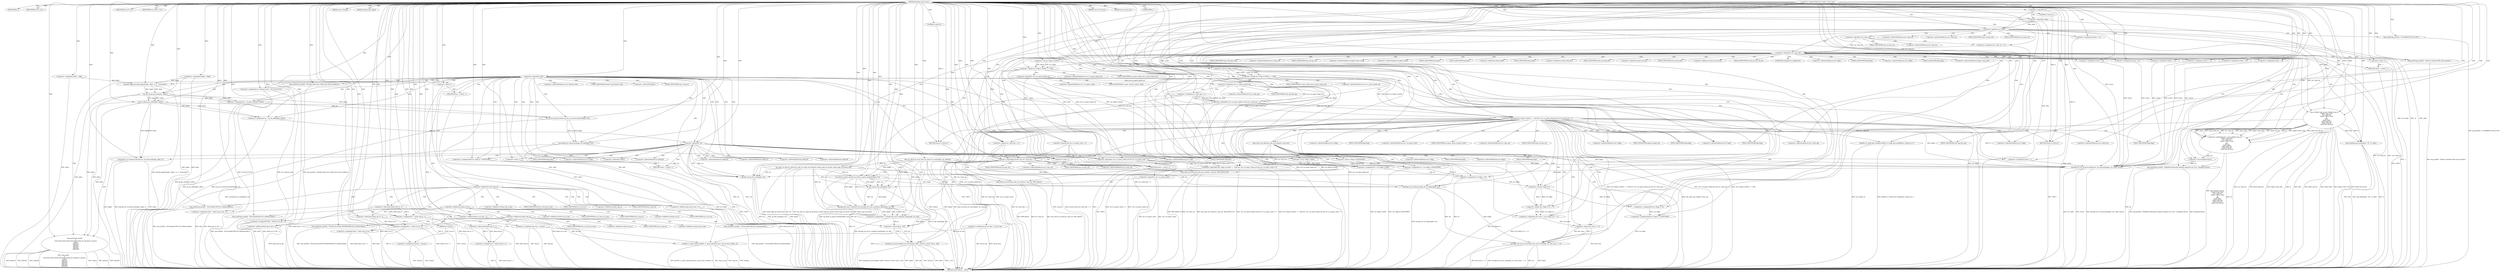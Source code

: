 digraph hostapd_notif_assoc {  
"1000117" [label = "(METHOD,hostapd_notif_assoc)" ]
"1000610" [label = "(METHOD_RETURN,int __cdecl)" ]
"1000118" [label = "(PARAM,hostapd_data *hapd)" ]
"1000119" [label = "(PARAM,const u8 *addr)" ]
"1000120" [label = "(PARAM,const u8 *req_ies)" ]
"1000121" [label = "(PARAM,size_t req_ies_len)" ]
"1000122" [label = "(PARAM,int reassoc)" ]
"1000140" [label = "(<operator>.assignment,hapda = hapd)" ]
"1000143" [label = "(<operator>.assignment,addra = addr)" ]
"1000146" [label = "(<operator>.assignment,req_iesa = req_ies)" ]
"1000149" [label = "(<operator>.assignment,req_ies_lena = req_ies_len)" ]
"1000152" [label = "(<operator>.assignment,reassoca = reassoc)" ]
"1000156" [label = "(<operator>.logicalNot,!addr)" ]
"1000159" [label = "(wpa_printf,wpa_printf(2, \"hostapd_notif_assoc: Skip event with no address\"))" ]
"1000162" [label = "(RETURN,return -1;,return -1;)" ]
"1000163" [label = "(<operator>.minus,-1)" ]
"1000165" [label = "(hostapd_logger,hostapd_logger(hapda, addra, 1u, 2, \"associated\"))" ]
"1000171" [label = "(ieee802_11_parse_elems,ieee802_11_parse_elems(req_iesa, req_ies_lena, &elems, 0))" ]
"1000182" [label = "(<operator>.assignment,ie = elems.wps_ie - 2)" ]
"1000184" [label = "(<operator>.subtraction,elems.wps_ie - 2)" ]
"1000189" [label = "(<operator>.assignment,ielen = elems.wps_ie_len + 2)" ]
"1000191" [label = "(<operator>.addition,elems.wps_ie_len + 2)" ]
"1000196" [label = "(wpa_printf,wpa_printf(2, \"STA included WPS IE in (Re)AssocReq\"))" ]
"1000205" [label = "(<operator>.assignment,ie = elems.rsn_ie - 2)" ]
"1000207" [label = "(<operator>.subtraction,elems.rsn_ie - 2)" ]
"1000212" [label = "(<operator>.assignment,ielen = elems.rsn_ie_len + 2)" ]
"1000214" [label = "(<operator>.addition,elems.rsn_ie_len + 2)" ]
"1000219" [label = "(wpa_printf,wpa_printf(2, \"STA included RSN IE in (Re)AssocReq\"))" ]
"1000228" [label = "(<operator>.assignment,ie = elems.wpa_ie - 2)" ]
"1000230" [label = "(<operator>.subtraction,elems.wpa_ie - 2)" ]
"1000235" [label = "(<operator>.assignment,ielen = elems.wpa_ie_len + 2)" ]
"1000237" [label = "(<operator>.addition,elems.wpa_ie_len + 2)" ]
"1000242" [label = "(wpa_printf,wpa_printf(2, \"STA included WPA IE in (Re)AssocReq\"))" ]
"1000247" [label = "(IDENTIFIER,L,)" ]
"1000248" [label = "(IDENTIFIER,L,)" ]
"1000249" [label = "(wpa_printf,wpa_printf(2, \"STA did not include WPS/RSN/WPA IE in (Re)AssocReq\"))" ]
"1000252" [label = "(<operator>.assignment,sta = ap_get_sta(hapda, addra))" ]
"1000254" [label = "(ap_get_sta,ap_get_sta(hapda, addra))" ]
"1000258" [label = "(IDENTIFIER,sta,if ( sta ))" ]
"1000260" [label = "(ap_sta_no_session_timeout,ap_sta_no_session_timeout(hapda, sta))" ]
"1000263" [label = "(accounting_sta_stop,accounting_sta_stop(hapda, sta))" ]
"1000266" [label = "(<operator>.assignment,sta->timeout_next = STA_NULLFUNC)" ]
"1000273" [label = "(<operator>.assignment,sta = ap_sta_add(hapda, addra))" ]
"1000275" [label = "(ap_sta_add,ap_sta_add(hapda, addra))" ]
"1000279" [label = "(<operator>.logicalNot,!sta)" ]
"1000282" [label = "(hostapd_drv_sta_disassoc,hostapd_drv_sta_disassoc(hapda, addra, 5))" ]
"1000286" [label = "(RETURN,return -1;,return -1;)" ]
"1000287" [label = "(<operator>.minus,-1)" ]
"1000289" [label = "(<operators>.assignmentAnd,sta->flags &= 0xFFFECFFF)" ]
"1000295" [label = "(wpa_printf,wpa_printf(\n      3,\n      \"STA %02x:%02x:%02x:%02x:%02x:%02x not allowed to connect\",\n      *addra,\n      addra[1],\n      addra[2],\n      addra[3],\n      addra[4],\n      addra[5]))" ]
"1000315" [label = "(<operator>.assignment,reason = 1)" ]
"1000319" [label = "(hostapd_drv_sta_disassoc,hostapd_drv_sta_disassoc(hapda, sta->addr, reason))" ]
"1000325" [label = "(ap_free_sta,ap_free_sta(hapda, sta))" ]
"1000328" [label = "(RETURN,return -1;,return -1;)" ]
"1000329" [label = "(<operator>.minus,-1)" ]
"1000331" [label = "(mbo_ap_check_sta_assoc,mbo_ap_check_sta_assoc(hapda, sta, &elems))" ]
"1000336" [label = "(ap_copy_sta_supp_op_classes,ap_copy_sta_supp_op_classes(sta, elems.supp_op_classes, elems.supp_op_classes_len))" ]
"1000352" [label = "(<operator>.logicalOr,!ie || !ielen)" ]
"1000353" [label = "(<operator>.logicalNot,!ie)" ]
"1000355" [label = "(<operator>.logicalNot,!ielen)" ]
"1000358" [label = "(wpa_printf,wpa_printf(2, \"No WPA/RSN IE from STA\"))" ]
"1000361" [label = "(<operator>.assignment,reason = 13)" ]
"1000366" [label = "(<operator>.logicalNot,!sta->wpa_sm)" ]
"1000371" [label = "(<operator>.assignment,sta->wpa_sm = v5)" ]
"1000377" [label = "(<operator>.logicalNot,!sta->wpa_sm)" ]
"1000382" [label = "(wpa_printf,wpa_printf(5, \"Failed to initialize WPA state machine\"))" ]
"1000385" [label = "(RETURN,return -1;,return -1;)" ]
"1000386" [label = "(<operator>.minus,-1)" ]
"1000388" [label = "(<operator>.assignment,res = wpa_validate_wpa_ie(\n            hapda->wpa_auth,\n            sta->wpa_sm,\n            hapda->iface->freq,\n            ie,\n            ielen,\n            elems.mdie,\n            elems.mdie_len,\n            elems.owe_dh,\n            elems.owe_dh_len))" ]
"1000390" [label = "(wpa_validate_wpa_ie,wpa_validate_wpa_ie(\n            hapda->wpa_auth,\n            sta->wpa_sm,\n            hapda->iface->freq,\n            ie,\n            ielen,\n            elems.mdie,\n            elems.mdie_len,\n            elems.owe_dh,\n            elems.owe_dh_len))" ]
"1000417" [label = "(IDENTIFIER,res,if ( res ))" ]
"1000419" [label = "(wpa_printf,wpa_printf(2, \"WPA/RSN information element rejected? (res %u)\", (unsigned int)res))" ]
"1000422" [label = "(<operator>.cast,(unsigned int)res)" ]
"1000425" [label = "(wpa_hexdump,wpa_hexdump(2, \"IE\", ie, ielen))" ]
"1000431" [label = "(IDENTIFIER,res,switch ( res ))" ]
"1000434" [label = "(<operator>.assignment,reason = 18)" ]
"1000439" [label = "(<operator>.assignment,reason = 19)" ]
"1000444" [label = "(<operator>.assignment,reason = 20)" ]
"1000449" [label = "(<operator>.assignment,reason = 13)" ]
"1000454" [label = "(<operator>.assignment,reason = 24)" ]
"1000459" [label = "(<operator>.assignment,reason = 13)" ]
"1000465" [label = "(<operator>.logicalAnd,(sta->flags & 0x402) == 1026 && !sta->sa_query_timed_out && sta->sa_query_count > 0)" ]
"1000466" [label = "(<operator>.equals,(sta->flags & 0x402) == 1026)" ]
"1000467" [label = "(<operator>.and,sta->flags & 0x402)" ]
"1000473" [label = "(<operator>.logicalAnd,!sta->sa_query_timed_out && sta->sa_query_count > 0)" ]
"1000474" [label = "(<operator>.logicalNot,!sta->sa_query_timed_out)" ]
"1000478" [label = "(<operator>.greaterThan,sta->sa_query_count > 0)" ]
"1000483" [label = "(ap_check_sa_query_timeout,ap_check_sa_query_timeout(hapda, sta))" ]
"1000487" [label = "(<operator>.logicalAnd,(sta->flags & 0x402) == 1026 && !sta->sa_query_timed_out && sta->auth_alg != 2)" ]
"1000488" [label = "(<operator>.equals,(sta->flags & 0x402) == 1026)" ]
"1000489" [label = "(<operator>.and,sta->flags & 0x402)" ]
"1000495" [label = "(<operator>.logicalAnd,!sta->sa_query_timed_out && sta->auth_alg != 2)" ]
"1000496" [label = "(<operator>.logicalNot,!sta->sa_query_timed_out)" ]
"1000500" [label = "(<operator>.notEquals,sta->auth_alg != 2)" ]
"1000507" [label = "(<operator>.logicalNot,!sta->sa_query_count)" ]
"1000511" [label = "(hc_BN_cmp,hc_BN_cmp(hapda, sta))" ]
"1000514" [label = "(<operator>.assignment,p = hostapd_eid_assoc_comeback_time(hapda, sta, buf))" ]
"1000516" [label = "(hostapd_eid_assoc_comeback_time,hostapd_eid_assoc_comeback_time(hapda, sta, buf))" ]
"1000520" [label = "(hostapd_sta_assoc,hostapd_sta_assoc(hapda, addra, reassoca, 0x1Eu, buf, p - buf))" ]
"1000526" [label = "(<operator>.subtraction,p - buf)" ]
"1000529" [label = "(RETURN,return 0;,return 0;)" ]
"1000530" [label = "(LITERAL,0,return 0;)" ]
"1000532" [label = "(wpa_auth_uses_mfp,wpa_auth_uses_mfp(sta->wpa_sm))" ]
"1000536" [label = "(<operator>.assignment,v6 = sta->flags | 0x400)" ]
"1000538" [label = "(<operator>.or,sta->flags | 0x400)" ]
"1000544" [label = "(<operator>.assignment,v6 = sta->flags & 0xFFFFFBFF)" ]
"1000546" [label = "(<operator>.and,sta->flags & 0xFFFFFBFF)" ]
"1000551" [label = "(<operator>.assignment,sta->flags = v6)" ]
"1000556" [label = "(<operator>.assignment,new_assoc = (sta->flags & 2) == 0)" ]
"1000558" [label = "(<operator>.equals,(sta->flags & 2) == 0)" ]
"1000559" [label = "(<operator>.and,sta->flags & 2)" ]
"1000565" [label = "(<operators>.assignmentOr,sta->flags |= 3u)" ]
"1000570" [label = "(<operators>.assignmentAnd,sta->flags &= 0xFFF7FFFF)" ]
"1000575" [label = "(hostapd_set_sta_flags,hostapd_set_sta_flags(hapda, sta))" ]
"1000579" [label = "(<operator>.logicalAnd,reassoca && sta->auth_alg == 2)" ]
"1000581" [label = "(<operator>.equals,sta->auth_alg == 2)" ]
"1000586" [label = "(wpa_auth_sm_event,wpa_auth_sm_event(sta->wpa_sm, WPA_ASSOC_FT))" ]
"1000592" [label = "(wpa_auth_sm_event,wpa_auth_sm_event(sta->wpa_sm, WPA_ASSOC))" ]
"1000597" [label = "(hostapd_new_assoc_sta,hostapd_new_assoc_sta(hapda, sta, new_assoc == 0))" ]
"1000600" [label = "(<operator>.equals,new_assoc == 0)" ]
"1000603" [label = "(ieee802_1x_notify_port_enabled,ieee802_1x_notify_port_enabled(sta->eapol_sm, 1))" ]
"1000608" [label = "(RETURN,return 0;,return 0;)" ]
"1000609" [label = "(LITERAL,0,return 0;)" ]
"1000174" [label = "(<operator>.addressOf,&elems)" ]
"1000178" [label = "(<operator>.fieldAccess,elems.wps_ie)" ]
"1000180" [label = "(FIELD_IDENTIFIER,wps_ie,wps_ie)" ]
"1000185" [label = "(<operator>.fieldAccess,elems.wps_ie)" ]
"1000187" [label = "(FIELD_IDENTIFIER,wps_ie,wps_ie)" ]
"1000192" [label = "(<operator>.fieldAccess,elems.wps_ie_len)" ]
"1000194" [label = "(FIELD_IDENTIFIER,wps_ie_len,wps_ie_len)" ]
"1000201" [label = "(<operator>.fieldAccess,elems.rsn_ie)" ]
"1000203" [label = "(FIELD_IDENTIFIER,rsn_ie,rsn_ie)" ]
"1000208" [label = "(<operator>.fieldAccess,elems.rsn_ie)" ]
"1000210" [label = "(FIELD_IDENTIFIER,rsn_ie,rsn_ie)" ]
"1000215" [label = "(<operator>.fieldAccess,elems.rsn_ie_len)" ]
"1000217" [label = "(FIELD_IDENTIFIER,rsn_ie_len,rsn_ie_len)" ]
"1000224" [label = "(<operator>.fieldAccess,elems.wpa_ie)" ]
"1000226" [label = "(FIELD_IDENTIFIER,wpa_ie,wpa_ie)" ]
"1000231" [label = "(<operator>.fieldAccess,elems.wpa_ie)" ]
"1000233" [label = "(FIELD_IDENTIFIER,wpa_ie,wpa_ie)" ]
"1000238" [label = "(<operator>.fieldAccess,elems.wpa_ie_len)" ]
"1000240" [label = "(FIELD_IDENTIFIER,wpa_ie_len,wpa_ie_len)" ]
"1000267" [label = "(<operator>.indirectFieldAccess,sta->timeout_next)" ]
"1000269" [label = "(FIELD_IDENTIFIER,timeout_next,timeout_next)" ]
"1000290" [label = "(<operator>.indirectFieldAccess,sta->flags)" ]
"1000292" [label = "(FIELD_IDENTIFIER,flags,flags)" ]
"1000298" [label = "(<operator>.indirection,*addra)" ]
"1000300" [label = "(<operator>.indirectIndexAccess,addra[1])" ]
"1000303" [label = "(<operator>.indirectIndexAccess,addra[2])" ]
"1000306" [label = "(<operator>.indirectIndexAccess,addra[3])" ]
"1000309" [label = "(<operator>.indirectIndexAccess,addra[4])" ]
"1000312" [label = "(<operator>.indirectIndexAccess,addra[5])" ]
"1000321" [label = "(<operator>.indirectFieldAccess,sta->addr)" ]
"1000323" [label = "(FIELD_IDENTIFIER,addr,addr)" ]
"1000345" [label = "(<operator>.indirectFieldAccess,hapda->conf->wpa)" ]
"1000367" [label = "(<operator>.indirectFieldAccess,sta->wpa_sm)" ]
"1000369" [label = "(FIELD_IDENTIFIER,wpa_sm,wpa_sm)" ]
"1000372" [label = "(<operator>.indirectFieldAccess,sta->wpa_sm)" ]
"1000374" [label = "(FIELD_IDENTIFIER,wpa_sm,wpa_sm)" ]
"1000378" [label = "(<operator>.indirectFieldAccess,sta->wpa_sm)" ]
"1000380" [label = "(FIELD_IDENTIFIER,wpa_sm,wpa_sm)" ]
"1000391" [label = "(<operator>.indirectFieldAccess,hapda->wpa_auth)" ]
"1000393" [label = "(FIELD_IDENTIFIER,wpa_auth,wpa_auth)" ]
"1000394" [label = "(<operator>.indirectFieldAccess,sta->wpa_sm)" ]
"1000396" [label = "(FIELD_IDENTIFIER,wpa_sm,wpa_sm)" ]
"1000397" [label = "(<operator>.indirectFieldAccess,hapda->iface->freq)" ]
"1000398" [label = "(<operator>.indirectFieldAccess,hapda->iface)" ]
"1000400" [label = "(FIELD_IDENTIFIER,iface,iface)" ]
"1000401" [label = "(FIELD_IDENTIFIER,freq,freq)" ]
"1000404" [label = "(<operator>.fieldAccess,elems.mdie)" ]
"1000406" [label = "(FIELD_IDENTIFIER,mdie,mdie)" ]
"1000407" [label = "(<operator>.fieldAccess,elems.mdie_len)" ]
"1000409" [label = "(FIELD_IDENTIFIER,mdie_len,mdie_len)" ]
"1000410" [label = "(<operator>.fieldAccess,elems.owe_dh)" ]
"1000412" [label = "(FIELD_IDENTIFIER,owe_dh,owe_dh)" ]
"1000413" [label = "(<operator>.fieldAccess,elems.owe_dh_len)" ]
"1000415" [label = "(FIELD_IDENTIFIER,owe_dh_len,owe_dh_len)" ]
"1000423" [label = "(UNKNOWN,unsigned int,unsigned int)" ]
"1000468" [label = "(<operator>.indirectFieldAccess,sta->flags)" ]
"1000470" [label = "(FIELD_IDENTIFIER,flags,flags)" ]
"1000475" [label = "(<operator>.indirectFieldAccess,sta->sa_query_timed_out)" ]
"1000477" [label = "(FIELD_IDENTIFIER,sa_query_timed_out,sa_query_timed_out)" ]
"1000479" [label = "(<operator>.indirectFieldAccess,sta->sa_query_count)" ]
"1000481" [label = "(FIELD_IDENTIFIER,sa_query_count,sa_query_count)" ]
"1000490" [label = "(<operator>.indirectFieldAccess,sta->flags)" ]
"1000492" [label = "(FIELD_IDENTIFIER,flags,flags)" ]
"1000497" [label = "(<operator>.indirectFieldAccess,sta->sa_query_timed_out)" ]
"1000499" [label = "(FIELD_IDENTIFIER,sa_query_timed_out,sa_query_timed_out)" ]
"1000501" [label = "(<operator>.indirectFieldAccess,sta->auth_alg)" ]
"1000503" [label = "(FIELD_IDENTIFIER,auth_alg,auth_alg)" ]
"1000508" [label = "(<operator>.indirectFieldAccess,sta->sa_query_count)" ]
"1000510" [label = "(FIELD_IDENTIFIER,sa_query_count,sa_query_count)" ]
"1000533" [label = "(<operator>.indirectFieldAccess,sta->wpa_sm)" ]
"1000535" [label = "(FIELD_IDENTIFIER,wpa_sm,wpa_sm)" ]
"1000539" [label = "(<operator>.indirectFieldAccess,sta->flags)" ]
"1000541" [label = "(FIELD_IDENTIFIER,flags,flags)" ]
"1000547" [label = "(<operator>.indirectFieldAccess,sta->flags)" ]
"1000549" [label = "(FIELD_IDENTIFIER,flags,flags)" ]
"1000552" [label = "(<operator>.indirectFieldAccess,sta->flags)" ]
"1000554" [label = "(FIELD_IDENTIFIER,flags,flags)" ]
"1000560" [label = "(<operator>.indirectFieldAccess,sta->flags)" ]
"1000562" [label = "(FIELD_IDENTIFIER,flags,flags)" ]
"1000566" [label = "(<operator>.indirectFieldAccess,sta->flags)" ]
"1000568" [label = "(FIELD_IDENTIFIER,flags,flags)" ]
"1000571" [label = "(<operator>.indirectFieldAccess,sta->flags)" ]
"1000573" [label = "(FIELD_IDENTIFIER,flags,flags)" ]
"1000582" [label = "(<operator>.indirectFieldAccess,sta->auth_alg)" ]
"1000584" [label = "(FIELD_IDENTIFIER,auth_alg,auth_alg)" ]
"1000587" [label = "(<operator>.indirectFieldAccess,sta->wpa_sm)" ]
"1000589" [label = "(FIELD_IDENTIFIER,wpa_sm,wpa_sm)" ]
"1000593" [label = "(<operator>.indirectFieldAccess,sta->wpa_sm)" ]
"1000595" [label = "(FIELD_IDENTIFIER,wpa_sm,wpa_sm)" ]
"1000604" [label = "(<operator>.indirectFieldAccess,sta->eapol_sm)" ]
"1000606" [label = "(FIELD_IDENTIFIER,eapol_sm,eapol_sm)" ]
  "1000328" -> "1000610"  [ label = "DDG: <RET>"] 
  "1000331" -> "1000610"  [ label = "DDG: mbo_ap_check_sta_assoc(hapda, sta, &elems)"] 
  "1000526" -> "1000610"  [ label = "DDG: p"] 
  "1000260" -> "1000610"  [ label = "DDG: ap_sta_no_session_timeout(hapda, sta)"] 
  "1000325" -> "1000610"  [ label = "DDG: sta"] 
  "1000143" -> "1000610"  [ label = "DDG: addra"] 
  "1000266" -> "1000610"  [ label = "DDG: sta->timeout_next"] 
  "1000581" -> "1000610"  [ label = "DDG: sta->auth_alg"] 
  "1000487" -> "1000610"  [ label = "DDG: !sta->sa_query_timed_out && sta->auth_alg != 2"] 
  "1000516" -> "1000610"  [ label = "DDG: sta"] 
  "1000390" -> "1000610"  [ label = "DDG: sta->wpa_sm"] 
  "1000579" -> "1000610"  [ label = "DDG: sta->auth_alg == 2"] 
  "1000295" -> "1000610"  [ label = "DDG: wpa_printf(\n      3,\n      \"STA %02x:%02x:%02x:%02x:%02x:%02x not allowed to connect\",\n      *addra,\n      addra[1],\n      addra[2],\n      addra[3],\n      addra[4],\n      addra[5])"] 
  "1000597" -> "1000610"  [ label = "DDG: new_assoc == 0"] 
  "1000570" -> "1000610"  [ label = "DDG: sta->flags"] 
  "1000388" -> "1000610"  [ label = "DDG: res"] 
  "1000189" -> "1000610"  [ label = "DDG: elems.wps_ie_len + 2"] 
  "1000422" -> "1000610"  [ label = "DDG: res"] 
  "1000390" -> "1000610"  [ label = "DDG: elems.mdie_len"] 
  "1000495" -> "1000610"  [ label = "DDG: !sta->sa_query_timed_out"] 
  "1000495" -> "1000610"  [ label = "DDG: sta->auth_alg != 2"] 
  "1000163" -> "1000610"  [ label = "DDG: -1"] 
  "1000352" -> "1000610"  [ label = "DDG: !ie || !ielen"] 
  "1000520" -> "1000610"  [ label = "DDG: buf"] 
  "1000473" -> "1000610"  [ label = "DDG: sta->sa_query_count > 0"] 
  "1000325" -> "1000610"  [ label = "DDG: ap_free_sta(hapda, sta)"] 
  "1000352" -> "1000610"  [ label = "DDG: !ie"] 
  "1000319" -> "1000610"  [ label = "DDG: hostapd_drv_sta_disassoc(hapda, sta->addr, reason)"] 
  "1000171" -> "1000610"  [ label = "DDG: &elems"] 
  "1000319" -> "1000610"  [ label = "DDG: sta->addr"] 
  "1000487" -> "1000610"  [ label = "DDG: (sta->flags & 0x402) == 1026"] 
  "1000336" -> "1000610"  [ label = "DDG: sta"] 
  "1000122" -> "1000610"  [ label = "DDG: reassoc"] 
  "1000536" -> "1000610"  [ label = "DDG: sta->flags | 0x400"] 
  "1000140" -> "1000610"  [ label = "DDG: hapd"] 
  "1000182" -> "1000610"  [ label = "DDG: elems.wps_ie - 2"] 
  "1000419" -> "1000610"  [ label = "DDG: (unsigned int)res"] 
  "1000212" -> "1000610"  [ label = "DDG: ielen"] 
  "1000558" -> "1000610"  [ label = "DDG: sta->flags & 2"] 
  "1000156" -> "1000610"  [ label = "DDG: addr"] 
  "1000331" -> "1000610"  [ label = "DDG: &elems"] 
  "1000228" -> "1000610"  [ label = "DDG: elems.wpa_ie - 2"] 
  "1000551" -> "1000610"  [ label = "DDG: v6"] 
  "1000228" -> "1000610"  [ label = "DDG: ie"] 
  "1000289" -> "1000610"  [ label = "DDG: sta->flags"] 
  "1000597" -> "1000610"  [ label = "DDG: hostapd_new_assoc_sta(hapda, sta, new_assoc == 0)"] 
  "1000579" -> "1000610"  [ label = "DDG: reassoca && sta->auth_alg == 2"] 
  "1000254" -> "1000610"  [ label = "DDG: addra"] 
  "1000483" -> "1000610"  [ label = "DDG: ap_check_sa_query_timeout(hapda, sta)"] 
  "1000282" -> "1000610"  [ label = "DDG: hapda"] 
  "1000352" -> "1000610"  [ label = "DDG: !ielen"] 
  "1000295" -> "1000610"  [ label = "DDG: *addra"] 
  "1000355" -> "1000610"  [ label = "DDG: ielen"] 
  "1000382" -> "1000610"  [ label = "DDG: wpa_printf(5, \"Failed to initialize WPA state machine\")"] 
  "1000544" -> "1000610"  [ label = "DDG: sta->flags & 0xFFFFFBFF"] 
  "1000500" -> "1000610"  [ label = "DDG: sta->auth_alg"] 
  "1000390" -> "1000610"  [ label = "DDG: hapda->wpa_auth"] 
  "1000390" -> "1000610"  [ label = "DDG: ie"] 
  "1000465" -> "1000610"  [ label = "DDG: (sta->flags & 0x402) == 1026 && !sta->sa_query_timed_out && sta->sa_query_count > 0"] 
  "1000212" -> "1000610"  [ label = "DDG: elems.rsn_ie_len + 2"] 
  "1000487" -> "1000610"  [ label = "DDG: (sta->flags & 0x402) == 1026 && !sta->sa_query_timed_out && sta->auth_alg != 2"] 
  "1000266" -> "1000610"  [ label = "DDG: STA_NULLFUNC"] 
  "1000152" -> "1000610"  [ label = "DDG: reassoca"] 
  "1000336" -> "1000610"  [ label = "DDG: elems.supp_op_classes_len"] 
  "1000182" -> "1000610"  [ label = "DDG: ie"] 
  "1000556" -> "1000610"  [ label = "DDG: (sta->flags & 2) == 0"] 
  "1000149" -> "1000610"  [ label = "DDG: req_ies_lena"] 
  "1000520" -> "1000610"  [ label = "DDG: reassoca"] 
  "1000603" -> "1000610"  [ label = "DDG: ieee802_1x_notify_port_enabled(sta->eapol_sm, 1)"] 
  "1000146" -> "1000610"  [ label = "DDG: req_iesa"] 
  "1000146" -> "1000610"  [ label = "DDG: req_ies"] 
  "1000235" -> "1000610"  [ label = "DDG: ielen"] 
  "1000282" -> "1000610"  [ label = "DDG: hostapd_drv_sta_disassoc(hapda, addra, 5)"] 
  "1000419" -> "1000610"  [ label = "DDG: wpa_printf(2, \"WPA/RSN information element rejected? (res %u)\", (unsigned int)res)"] 
  "1000520" -> "1000610"  [ label = "DDG: addra"] 
  "1000189" -> "1000610"  [ label = "DDG: ielen"] 
  "1000474" -> "1000610"  [ label = "DDG: sta->sa_query_timed_out"] 
  "1000214" -> "1000610"  [ label = "DDG: elems.rsn_ie_len"] 
  "1000235" -> "1000610"  [ label = "DDG: elems.wpa_ie_len + 2"] 
  "1000390" -> "1000610"  [ label = "DDG: ielen"] 
  "1000275" -> "1000610"  [ label = "DDG: addra"] 
  "1000390" -> "1000610"  [ label = "DDG: elems.owe_dh"] 
  "1000507" -> "1000610"  [ label = "DDG: sta->sa_query_count"] 
  "1000263" -> "1000610"  [ label = "DDG: accounting_sta_stop(hapda, sta)"] 
  "1000520" -> "1000610"  [ label = "DDG: p - buf"] 
  "1000377" -> "1000610"  [ label = "DDG: sta->wpa_sm"] 
  "1000600" -> "1000610"  [ label = "DDG: new_assoc"] 
  "1000592" -> "1000610"  [ label = "DDG: WPA_ASSOC"] 
  "1000159" -> "1000610"  [ label = "DDG: wpa_printf(2, \"hostapd_notif_assoc: Skip event with no address\")"] 
  "1000489" -> "1000610"  [ label = "DDG: sta->flags"] 
  "1000184" -> "1000610"  [ label = "DDG: elems.wps_ie"] 
  "1000205" -> "1000610"  [ label = "DDG: elems.rsn_ie - 2"] 
  "1000514" -> "1000610"  [ label = "DDG: hostapd_eid_assoc_comeback_time(hapda, sta, buf)"] 
  "1000279" -> "1000610"  [ label = "DDG: !sta"] 
  "1000575" -> "1000610"  [ label = "DDG: hostapd_set_sta_flags(hapda, sta)"] 
  "1000273" -> "1000610"  [ label = "DDG: ap_sta_add(hapda, addra)"] 
  "1000249" -> "1000610"  [ label = "DDG: wpa_printf(2, \"STA did not include WPS/RSN/WPA IE in (Re)AssocReq\")"] 
  "1000425" -> "1000610"  [ label = "DDG: wpa_hexdump(2, \"IE\", ie, ielen)"] 
  "1000295" -> "1000610"  [ label = "DDG: addra[2]"] 
  "1000592" -> "1000610"  [ label = "DDG: sta->wpa_sm"] 
  "1000230" -> "1000610"  [ label = "DDG: elems.wpa_ie"] 
  "1000597" -> "1000610"  [ label = "DDG: sta"] 
  "1000287" -> "1000610"  [ label = "DDG: -1"] 
  "1000520" -> "1000610"  [ label = "DDG: hostapd_sta_assoc(hapda, addra, reassoca, 0x1Eu, buf, p - buf)"] 
  "1000331" -> "1000610"  [ label = "DDG: hapda"] 
  "1000171" -> "1000610"  [ label = "DDG: ieee802_11_parse_elems(req_iesa, req_ies_lena, &elems, 0)"] 
  "1000465" -> "1000610"  [ label = "DDG: !sta->sa_query_timed_out && sta->sa_query_count > 0"] 
  "1000586" -> "1000610"  [ label = "DDG: sta->wpa_sm"] 
  "1000207" -> "1000610"  [ label = "DDG: elems.rsn_ie"] 
  "1000140" -> "1000610"  [ label = "DDG: hapda"] 
  "1000390" -> "1000610"  [ label = "DDG: elems.mdie"] 
  "1000478" -> "1000610"  [ label = "DDG: sta->sa_query_count"] 
  "1000191" -> "1000610"  [ label = "DDG: elems.wps_ie_len"] 
  "1000507" -> "1000610"  [ label = "DDG: !sta->sa_query_count"] 
  "1000532" -> "1000610"  [ label = "DDG: wpa_auth_uses_mfp(sta->wpa_sm)"] 
  "1000279" -> "1000610"  [ label = "DDG: sta"] 
  "1000156" -> "1000610"  [ label = "DDG: !addr"] 
  "1000295" -> "1000610"  [ label = "DDG: addra[3]"] 
  "1000336" -> "1000610"  [ label = "DDG: ap_copy_sta_supp_op_classes(sta, elems.supp_op_classes, elems.supp_op_classes_len)"] 
  "1000295" -> "1000610"  [ label = "DDG: addra[1]"] 
  "1000592" -> "1000610"  [ label = "DDG: wpa_auth_sm_event(sta->wpa_sm, WPA_ASSOC)"] 
  "1000488" -> "1000610"  [ label = "DDG: sta->flags & 0x402"] 
  "1000205" -> "1000610"  [ label = "DDG: ie"] 
  "1000586" -> "1000610"  [ label = "DDG: wpa_auth_sm_event(sta->wpa_sm, WPA_ASSOC_FT)"] 
  "1000329" -> "1000610"  [ label = "DDG: -1"] 
  "1000377" -> "1000610"  [ label = "DDG: !sta->wpa_sm"] 
  "1000196" -> "1000610"  [ label = "DDG: wpa_printf(2, \"STA included WPS IE in (Re)AssocReq\")"] 
  "1000425" -> "1000610"  [ label = "DDG: ie"] 
  "1000242" -> "1000610"  [ label = "DDG: wpa_printf(2, \"STA included WPA IE in (Re)AssocReq\")"] 
  "1000353" -> "1000610"  [ label = "DDG: ie"] 
  "1000586" -> "1000610"  [ label = "DDG: WPA_ASSOC_FT"] 
  "1000371" -> "1000610"  [ label = "DDG: v5"] 
  "1000597" -> "1000610"  [ label = "DDG: hapda"] 
  "1000390" -> "1000610"  [ label = "DDG: hapda->iface->freq"] 
  "1000171" -> "1000610"  [ label = "DDG: req_ies_lena"] 
  "1000282" -> "1000610"  [ label = "DDG: addra"] 
  "1000237" -> "1000610"  [ label = "DDG: elems.wpa_ie_len"] 
  "1000511" -> "1000610"  [ label = "DDG: hc_BN_cmp(hapda, sta)"] 
  "1000603" -> "1000610"  [ label = "DDG: sta->eapol_sm"] 
  "1000579" -> "1000610"  [ label = "DDG: reassoca"] 
  "1000295" -> "1000610"  [ label = "DDG: addra[4]"] 
  "1000520" -> "1000610"  [ label = "DDG: hapda"] 
  "1000496" -> "1000610"  [ label = "DDG: sta->sa_query_timed_out"] 
  "1000252" -> "1000610"  [ label = "DDG: ap_get_sta(hapda, addra)"] 
  "1000390" -> "1000610"  [ label = "DDG: elems.owe_dh_len"] 
  "1000473" -> "1000610"  [ label = "DDG: !sta->sa_query_timed_out"] 
  "1000325" -> "1000610"  [ label = "DDG: hapda"] 
  "1000171" -> "1000610"  [ label = "DDG: req_iesa"] 
  "1000152" -> "1000610"  [ label = "DDG: reassoc"] 
  "1000336" -> "1000610"  [ label = "DDG: elems.supp_op_classes"] 
  "1000319" -> "1000610"  [ label = "DDG: reason"] 
  "1000358" -> "1000610"  [ label = "DDG: wpa_printf(2, \"No WPA/RSN IE from STA\")"] 
  "1000295" -> "1000610"  [ label = "DDG: addra[5]"] 
  "1000425" -> "1000610"  [ label = "DDG: ielen"] 
  "1000386" -> "1000610"  [ label = "DDG: -1"] 
  "1000165" -> "1000610"  [ label = "DDG: hostapd_logger(hapda, addra, 1u, 2, \"associated\")"] 
  "1000388" -> "1000610"  [ label = "DDG: wpa_validate_wpa_ie(\n            hapda->wpa_auth,\n            sta->wpa_sm,\n            hapda->iface->freq,\n            ie,\n            ielen,\n            elems.mdie,\n            elems.mdie_len,\n            elems.owe_dh,\n            elems.owe_dh_len)"] 
  "1000219" -> "1000610"  [ label = "DDG: wpa_printf(2, \"STA included RSN IE in (Re)AssocReq\")"] 
  "1000149" -> "1000610"  [ label = "DDG: req_ies_len"] 
  "1000385" -> "1000610"  [ label = "DDG: <RET>"] 
  "1000608" -> "1000610"  [ label = "DDG: <RET>"] 
  "1000529" -> "1000610"  [ label = "DDG: <RET>"] 
  "1000162" -> "1000610"  [ label = "DDG: <RET>"] 
  "1000286" -> "1000610"  [ label = "DDG: <RET>"] 
  "1000117" -> "1000118"  [ label = "DDG: "] 
  "1000117" -> "1000119"  [ label = "DDG: "] 
  "1000117" -> "1000120"  [ label = "DDG: "] 
  "1000117" -> "1000121"  [ label = "DDG: "] 
  "1000117" -> "1000122"  [ label = "DDG: "] 
  "1000117" -> "1000140"  [ label = "DDG: "] 
  "1000117" -> "1000143"  [ label = "DDG: "] 
  "1000117" -> "1000146"  [ label = "DDG: "] 
  "1000117" -> "1000149"  [ label = "DDG: "] 
  "1000122" -> "1000152"  [ label = "DDG: reassoc"] 
  "1000117" -> "1000152"  [ label = "DDG: "] 
  "1000117" -> "1000156"  [ label = "DDG: "] 
  "1000117" -> "1000159"  [ label = "DDG: "] 
  "1000163" -> "1000162"  [ label = "DDG: -1"] 
  "1000117" -> "1000163"  [ label = "DDG: "] 
  "1000140" -> "1000165"  [ label = "DDG: hapda"] 
  "1000117" -> "1000165"  [ label = "DDG: "] 
  "1000143" -> "1000165"  [ label = "DDG: addra"] 
  "1000146" -> "1000171"  [ label = "DDG: req_iesa"] 
  "1000117" -> "1000171"  [ label = "DDG: "] 
  "1000149" -> "1000171"  [ label = "DDG: req_ies_lena"] 
  "1000184" -> "1000182"  [ label = "DDG: elems.wps_ie"] 
  "1000184" -> "1000182"  [ label = "DDG: 2"] 
  "1000117" -> "1000182"  [ label = "DDG: "] 
  "1000117" -> "1000184"  [ label = "DDG: "] 
  "1000117" -> "1000189"  [ label = "DDG: "] 
  "1000117" -> "1000191"  [ label = "DDG: "] 
  "1000117" -> "1000196"  [ label = "DDG: "] 
  "1000207" -> "1000205"  [ label = "DDG: elems.rsn_ie"] 
  "1000207" -> "1000205"  [ label = "DDG: 2"] 
  "1000117" -> "1000205"  [ label = "DDG: "] 
  "1000117" -> "1000207"  [ label = "DDG: "] 
  "1000117" -> "1000212"  [ label = "DDG: "] 
  "1000117" -> "1000214"  [ label = "DDG: "] 
  "1000117" -> "1000219"  [ label = "DDG: "] 
  "1000230" -> "1000228"  [ label = "DDG: elems.wpa_ie"] 
  "1000230" -> "1000228"  [ label = "DDG: 2"] 
  "1000117" -> "1000228"  [ label = "DDG: "] 
  "1000117" -> "1000230"  [ label = "DDG: "] 
  "1000117" -> "1000235"  [ label = "DDG: "] 
  "1000117" -> "1000237"  [ label = "DDG: "] 
  "1000117" -> "1000242"  [ label = "DDG: "] 
  "1000117" -> "1000247"  [ label = "DDG: "] 
  "1000117" -> "1000248"  [ label = "DDG: "] 
  "1000117" -> "1000249"  [ label = "DDG: "] 
  "1000254" -> "1000252"  [ label = "DDG: hapda"] 
  "1000254" -> "1000252"  [ label = "DDG: addra"] 
  "1000117" -> "1000252"  [ label = "DDG: "] 
  "1000165" -> "1000254"  [ label = "DDG: hapda"] 
  "1000117" -> "1000254"  [ label = "DDG: "] 
  "1000165" -> "1000254"  [ label = "DDG: addra"] 
  "1000117" -> "1000258"  [ label = "DDG: "] 
  "1000254" -> "1000260"  [ label = "DDG: hapda"] 
  "1000117" -> "1000260"  [ label = "DDG: "] 
  "1000252" -> "1000260"  [ label = "DDG: sta"] 
  "1000260" -> "1000263"  [ label = "DDG: hapda"] 
  "1000117" -> "1000263"  [ label = "DDG: "] 
  "1000260" -> "1000263"  [ label = "DDG: sta"] 
  "1000117" -> "1000266"  [ label = "DDG: "] 
  "1000275" -> "1000273"  [ label = "DDG: hapda"] 
  "1000275" -> "1000273"  [ label = "DDG: addra"] 
  "1000117" -> "1000273"  [ label = "DDG: "] 
  "1000254" -> "1000275"  [ label = "DDG: hapda"] 
  "1000117" -> "1000275"  [ label = "DDG: "] 
  "1000254" -> "1000275"  [ label = "DDG: addra"] 
  "1000273" -> "1000279"  [ label = "DDG: sta"] 
  "1000117" -> "1000279"  [ label = "DDG: "] 
  "1000275" -> "1000282"  [ label = "DDG: hapda"] 
  "1000117" -> "1000282"  [ label = "DDG: "] 
  "1000275" -> "1000282"  [ label = "DDG: addra"] 
  "1000287" -> "1000286"  [ label = "DDG: -1"] 
  "1000117" -> "1000287"  [ label = "DDG: "] 
  "1000117" -> "1000289"  [ label = "DDG: "] 
  "1000117" -> "1000295"  [ label = "DDG: "] 
  "1000254" -> "1000295"  [ label = "DDG: addra"] 
  "1000275" -> "1000295"  [ label = "DDG: addra"] 
  "1000117" -> "1000315"  [ label = "DDG: "] 
  "1000331" -> "1000319"  [ label = "DDG: hapda"] 
  "1000263" -> "1000319"  [ label = "DDG: hapda"] 
  "1000275" -> "1000319"  [ label = "DDG: hapda"] 
  "1000117" -> "1000319"  [ label = "DDG: "] 
  "1000439" -> "1000319"  [ label = "DDG: reason"] 
  "1000454" -> "1000319"  [ label = "DDG: reason"] 
  "1000449" -> "1000319"  [ label = "DDG: reason"] 
  "1000434" -> "1000319"  [ label = "DDG: reason"] 
  "1000444" -> "1000319"  [ label = "DDG: reason"] 
  "1000315" -> "1000319"  [ label = "DDG: reason"] 
  "1000361" -> "1000319"  [ label = "DDG: reason"] 
  "1000459" -> "1000319"  [ label = "DDG: reason"] 
  "1000319" -> "1000325"  [ label = "DDG: hapda"] 
  "1000117" -> "1000325"  [ label = "DDG: "] 
  "1000279" -> "1000325"  [ label = "DDG: sta"] 
  "1000336" -> "1000325"  [ label = "DDG: sta"] 
  "1000263" -> "1000325"  [ label = "DDG: sta"] 
  "1000329" -> "1000328"  [ label = "DDG: -1"] 
  "1000117" -> "1000329"  [ label = "DDG: "] 
  "1000117" -> "1000331"  [ label = "DDG: "] 
  "1000331" -> "1000336"  [ label = "DDG: sta"] 
  "1000117" -> "1000336"  [ label = "DDG: "] 
  "1000353" -> "1000352"  [ label = "DDG: ie"] 
  "1000117" -> "1000353"  [ label = "DDG: "] 
  "1000355" -> "1000352"  [ label = "DDG: ielen"] 
  "1000117" -> "1000355"  [ label = "DDG: "] 
  "1000117" -> "1000358"  [ label = "DDG: "] 
  "1000117" -> "1000361"  [ label = "DDG: "] 
  "1000117" -> "1000371"  [ label = "DDG: "] 
  "1000366" -> "1000377"  [ label = "DDG: sta->wpa_sm"] 
  "1000371" -> "1000377"  [ label = "DDG: sta->wpa_sm"] 
  "1000117" -> "1000382"  [ label = "DDG: "] 
  "1000386" -> "1000385"  [ label = "DDG: -1"] 
  "1000117" -> "1000386"  [ label = "DDG: "] 
  "1000390" -> "1000388"  [ label = "DDG: elems.owe_dh"] 
  "1000390" -> "1000388"  [ label = "DDG: ie"] 
  "1000390" -> "1000388"  [ label = "DDG: hapda->iface->freq"] 
  "1000390" -> "1000388"  [ label = "DDG: elems.owe_dh_len"] 
  "1000390" -> "1000388"  [ label = "DDG: ielen"] 
  "1000390" -> "1000388"  [ label = "DDG: elems.mdie_len"] 
  "1000390" -> "1000388"  [ label = "DDG: sta->wpa_sm"] 
  "1000390" -> "1000388"  [ label = "DDG: elems.mdie"] 
  "1000390" -> "1000388"  [ label = "DDG: hapda->wpa_auth"] 
  "1000117" -> "1000388"  [ label = "DDG: "] 
  "1000377" -> "1000390"  [ label = "DDG: sta->wpa_sm"] 
  "1000353" -> "1000390"  [ label = "DDG: ie"] 
  "1000117" -> "1000390"  [ label = "DDG: "] 
  "1000355" -> "1000390"  [ label = "DDG: ielen"] 
  "1000117" -> "1000417"  [ label = "DDG: "] 
  "1000117" -> "1000419"  [ label = "DDG: "] 
  "1000422" -> "1000419"  [ label = "DDG: res"] 
  "1000388" -> "1000422"  [ label = "DDG: res"] 
  "1000117" -> "1000422"  [ label = "DDG: "] 
  "1000117" -> "1000425"  [ label = "DDG: "] 
  "1000390" -> "1000425"  [ label = "DDG: ie"] 
  "1000390" -> "1000425"  [ label = "DDG: ielen"] 
  "1000117" -> "1000431"  [ label = "DDG: "] 
  "1000117" -> "1000434"  [ label = "DDG: "] 
  "1000117" -> "1000439"  [ label = "DDG: "] 
  "1000117" -> "1000444"  [ label = "DDG: "] 
  "1000117" -> "1000449"  [ label = "DDG: "] 
  "1000117" -> "1000454"  [ label = "DDG: "] 
  "1000117" -> "1000459"  [ label = "DDG: "] 
  "1000466" -> "1000465"  [ label = "DDG: sta->flags & 0x402"] 
  "1000466" -> "1000465"  [ label = "DDG: 1026"] 
  "1000467" -> "1000466"  [ label = "DDG: sta->flags"] 
  "1000467" -> "1000466"  [ label = "DDG: 0x402"] 
  "1000117" -> "1000467"  [ label = "DDG: "] 
  "1000117" -> "1000466"  [ label = "DDG: "] 
  "1000473" -> "1000465"  [ label = "DDG: !sta->sa_query_timed_out"] 
  "1000473" -> "1000465"  [ label = "DDG: sta->sa_query_count > 0"] 
  "1000474" -> "1000473"  [ label = "DDG: sta->sa_query_timed_out"] 
  "1000478" -> "1000473"  [ label = "DDG: sta->sa_query_count"] 
  "1000478" -> "1000473"  [ label = "DDG: 0"] 
  "1000117" -> "1000478"  [ label = "DDG: "] 
  "1000331" -> "1000483"  [ label = "DDG: hapda"] 
  "1000117" -> "1000483"  [ label = "DDG: "] 
  "1000336" -> "1000483"  [ label = "DDG: sta"] 
  "1000488" -> "1000487"  [ label = "DDG: sta->flags & 0x402"] 
  "1000488" -> "1000487"  [ label = "DDG: 1026"] 
  "1000489" -> "1000488"  [ label = "DDG: sta->flags"] 
  "1000489" -> "1000488"  [ label = "DDG: 0x402"] 
  "1000467" -> "1000489"  [ label = "DDG: sta->flags"] 
  "1000117" -> "1000489"  [ label = "DDG: "] 
  "1000117" -> "1000488"  [ label = "DDG: "] 
  "1000495" -> "1000487"  [ label = "DDG: !sta->sa_query_timed_out"] 
  "1000495" -> "1000487"  [ label = "DDG: sta->auth_alg != 2"] 
  "1000496" -> "1000495"  [ label = "DDG: sta->sa_query_timed_out"] 
  "1000474" -> "1000496"  [ label = "DDG: sta->sa_query_timed_out"] 
  "1000500" -> "1000495"  [ label = "DDG: sta->auth_alg"] 
  "1000500" -> "1000495"  [ label = "DDG: 2"] 
  "1000117" -> "1000500"  [ label = "DDG: "] 
  "1000478" -> "1000507"  [ label = "DDG: sta->sa_query_count"] 
  "1000331" -> "1000511"  [ label = "DDG: hapda"] 
  "1000483" -> "1000511"  [ label = "DDG: hapda"] 
  "1000117" -> "1000511"  [ label = "DDG: "] 
  "1000336" -> "1000511"  [ label = "DDG: sta"] 
  "1000483" -> "1000511"  [ label = "DDG: sta"] 
  "1000516" -> "1000514"  [ label = "DDG: hapda"] 
  "1000516" -> "1000514"  [ label = "DDG: sta"] 
  "1000516" -> "1000514"  [ label = "DDG: buf"] 
  "1000117" -> "1000514"  [ label = "DDG: "] 
  "1000511" -> "1000516"  [ label = "DDG: hapda"] 
  "1000331" -> "1000516"  [ label = "DDG: hapda"] 
  "1000483" -> "1000516"  [ label = "DDG: hapda"] 
  "1000117" -> "1000516"  [ label = "DDG: "] 
  "1000336" -> "1000516"  [ label = "DDG: sta"] 
  "1000511" -> "1000516"  [ label = "DDG: sta"] 
  "1000483" -> "1000516"  [ label = "DDG: sta"] 
  "1000516" -> "1000520"  [ label = "DDG: hapda"] 
  "1000117" -> "1000520"  [ label = "DDG: "] 
  "1000526" -> "1000520"  [ label = "DDG: buf"] 
  "1000526" -> "1000520"  [ label = "DDG: p"] 
  "1000514" -> "1000526"  [ label = "DDG: p"] 
  "1000117" -> "1000526"  [ label = "DDG: "] 
  "1000516" -> "1000526"  [ label = "DDG: buf"] 
  "1000530" -> "1000529"  [ label = "DDG: 0"] 
  "1000117" -> "1000529"  [ label = "DDG: "] 
  "1000117" -> "1000530"  [ label = "DDG: "] 
  "1000390" -> "1000532"  [ label = "DDG: sta->wpa_sm"] 
  "1000538" -> "1000536"  [ label = "DDG: sta->flags"] 
  "1000538" -> "1000536"  [ label = "DDG: 0x400"] 
  "1000117" -> "1000536"  [ label = "DDG: "] 
  "1000489" -> "1000538"  [ label = "DDG: sta->flags"] 
  "1000117" -> "1000538"  [ label = "DDG: "] 
  "1000546" -> "1000544"  [ label = "DDG: sta->flags"] 
  "1000546" -> "1000544"  [ label = "DDG: 0xFFFFFBFF"] 
  "1000117" -> "1000544"  [ label = "DDG: "] 
  "1000489" -> "1000546"  [ label = "DDG: sta->flags"] 
  "1000117" -> "1000546"  [ label = "DDG: "] 
  "1000536" -> "1000551"  [ label = "DDG: v6"] 
  "1000544" -> "1000551"  [ label = "DDG: v6"] 
  "1000117" -> "1000551"  [ label = "DDG: "] 
  "1000558" -> "1000556"  [ label = "DDG: sta->flags & 2"] 
  "1000558" -> "1000556"  [ label = "DDG: 0"] 
  "1000117" -> "1000556"  [ label = "DDG: "] 
  "1000559" -> "1000558"  [ label = "DDG: sta->flags"] 
  "1000559" -> "1000558"  [ label = "DDG: 2"] 
  "1000551" -> "1000559"  [ label = "DDG: sta->flags"] 
  "1000117" -> "1000559"  [ label = "DDG: "] 
  "1000117" -> "1000558"  [ label = "DDG: "] 
  "1000117" -> "1000565"  [ label = "DDG: "] 
  "1000559" -> "1000565"  [ label = "DDG: sta->flags"] 
  "1000117" -> "1000570"  [ label = "DDG: "] 
  "1000565" -> "1000570"  [ label = "DDG: sta->flags"] 
  "1000331" -> "1000575"  [ label = "DDG: hapda"] 
  "1000483" -> "1000575"  [ label = "DDG: hapda"] 
  "1000117" -> "1000575"  [ label = "DDG: "] 
  "1000336" -> "1000575"  [ label = "DDG: sta"] 
  "1000483" -> "1000575"  [ label = "DDG: sta"] 
  "1000117" -> "1000579"  [ label = "DDG: "] 
  "1000581" -> "1000579"  [ label = "DDG: sta->auth_alg"] 
  "1000581" -> "1000579"  [ label = "DDG: 2"] 
  "1000500" -> "1000581"  [ label = "DDG: sta->auth_alg"] 
  "1000117" -> "1000581"  [ label = "DDG: "] 
  "1000532" -> "1000586"  [ label = "DDG: sta->wpa_sm"] 
  "1000117" -> "1000586"  [ label = "DDG: "] 
  "1000532" -> "1000592"  [ label = "DDG: sta->wpa_sm"] 
  "1000117" -> "1000592"  [ label = "DDG: "] 
  "1000575" -> "1000597"  [ label = "DDG: hapda"] 
  "1000117" -> "1000597"  [ label = "DDG: "] 
  "1000575" -> "1000597"  [ label = "DDG: sta"] 
  "1000600" -> "1000597"  [ label = "DDG: new_assoc"] 
  "1000600" -> "1000597"  [ label = "DDG: 0"] 
  "1000556" -> "1000600"  [ label = "DDG: new_assoc"] 
  "1000117" -> "1000600"  [ label = "DDG: "] 
  "1000117" -> "1000603"  [ label = "DDG: "] 
  "1000609" -> "1000608"  [ label = "DDG: 0"] 
  "1000117" -> "1000608"  [ label = "DDG: "] 
  "1000117" -> "1000609"  [ label = "DDG: "] 
  "1000156" -> "1000159"  [ label = "CDG: "] 
  "1000156" -> "1000174"  [ label = "CDG: "] 
  "1000156" -> "1000171"  [ label = "CDG: "] 
  "1000156" -> "1000165"  [ label = "CDG: "] 
  "1000156" -> "1000163"  [ label = "CDG: "] 
  "1000156" -> "1000162"  [ label = "CDG: "] 
  "1000156" -> "1000180"  [ label = "CDG: "] 
  "1000156" -> "1000178"  [ label = "CDG: "] 
  "1000156" -> "1000254"  [ label = "CDG: "] 
  "1000156" -> "1000252"  [ label = "CDG: "] 
  "1000156" -> "1000269"  [ label = "CDG: "] 
  "1000156" -> "1000267"  [ label = "CDG: "] 
  "1000156" -> "1000266"  [ label = "CDG: "] 
  "1000156" -> "1000263"  [ label = "CDG: "] 
  "1000156" -> "1000260"  [ label = "CDG: "] 
  "1000156" -> "1000279"  [ label = "CDG: "] 
  "1000156" -> "1000275"  [ label = "CDG: "] 
  "1000156" -> "1000273"  [ label = "CDG: "] 
  "1000156" -> "1000303"  [ label = "CDG: "] 
  "1000156" -> "1000300"  [ label = "CDG: "] 
  "1000156" -> "1000298"  [ label = "CDG: "] 
  "1000156" -> "1000295"  [ label = "CDG: "] 
  "1000156" -> "1000292"  [ label = "CDG: "] 
  "1000156" -> "1000290"  [ label = "CDG: "] 
  "1000156" -> "1000289"  [ label = "CDG: "] 
  "1000156" -> "1000319"  [ label = "CDG: "] 
  "1000156" -> "1000315"  [ label = "CDG: "] 
  "1000156" -> "1000312"  [ label = "CDG: "] 
  "1000156" -> "1000309"  [ label = "CDG: "] 
  "1000156" -> "1000306"  [ label = "CDG: "] 
  "1000156" -> "1000329"  [ label = "CDG: "] 
  "1000156" -> "1000328"  [ label = "CDG: "] 
  "1000156" -> "1000325"  [ label = "CDG: "] 
  "1000156" -> "1000323"  [ label = "CDG: "] 
  "1000156" -> "1000321"  [ label = "CDG: "] 
  "1000178" -> "1000192"  [ label = "CDG: "] 
  "1000178" -> "1000191"  [ label = "CDG: "] 
  "1000178" -> "1000189"  [ label = "CDG: "] 
  "1000178" -> "1000187"  [ label = "CDG: "] 
  "1000178" -> "1000185"  [ label = "CDG: "] 
  "1000178" -> "1000184"  [ label = "CDG: "] 
  "1000178" -> "1000182"  [ label = "CDG: "] 
  "1000178" -> "1000203"  [ label = "CDG: "] 
  "1000178" -> "1000201"  [ label = "CDG: "] 
  "1000178" -> "1000196"  [ label = "CDG: "] 
  "1000178" -> "1000194"  [ label = "CDG: "] 
  "1000201" -> "1000208"  [ label = "CDG: "] 
  "1000201" -> "1000207"  [ label = "CDG: "] 
  "1000201" -> "1000205"  [ label = "CDG: "] 
  "1000201" -> "1000224"  [ label = "CDG: "] 
  "1000201" -> "1000219"  [ label = "CDG: "] 
  "1000201" -> "1000217"  [ label = "CDG: "] 
  "1000201" -> "1000215"  [ label = "CDG: "] 
  "1000201" -> "1000214"  [ label = "CDG: "] 
  "1000201" -> "1000212"  [ label = "CDG: "] 
  "1000201" -> "1000210"  [ label = "CDG: "] 
  "1000201" -> "1000226"  [ label = "CDG: "] 
  "1000224" -> "1000240"  [ label = "CDG: "] 
  "1000224" -> "1000238"  [ label = "CDG: "] 
  "1000224" -> "1000237"  [ label = "CDG: "] 
  "1000224" -> "1000235"  [ label = "CDG: "] 
  "1000224" -> "1000233"  [ label = "CDG: "] 
  "1000224" -> "1000231"  [ label = "CDG: "] 
  "1000224" -> "1000230"  [ label = "CDG: "] 
  "1000224" -> "1000228"  [ label = "CDG: "] 
  "1000224" -> "1000249"  [ label = "CDG: "] 
  "1000224" -> "1000242"  [ label = "CDG: "] 
  "1000279" -> "1000287"  [ label = "CDG: "] 
  "1000279" -> "1000286"  [ label = "CDG: "] 
  "1000279" -> "1000282"  [ label = "CDG: "] 
  "1000279" -> "1000303"  [ label = "CDG: "] 
  "1000279" -> "1000300"  [ label = "CDG: "] 
  "1000279" -> "1000298"  [ label = "CDG: "] 
  "1000279" -> "1000295"  [ label = "CDG: "] 
  "1000279" -> "1000292"  [ label = "CDG: "] 
  "1000279" -> "1000290"  [ label = "CDG: "] 
  "1000279" -> "1000289"  [ label = "CDG: "] 
  "1000279" -> "1000319"  [ label = "CDG: "] 
  "1000279" -> "1000315"  [ label = "CDG: "] 
  "1000279" -> "1000312"  [ label = "CDG: "] 
  "1000279" -> "1000309"  [ label = "CDG: "] 
  "1000279" -> "1000306"  [ label = "CDG: "] 
  "1000279" -> "1000329"  [ label = "CDG: "] 
  "1000279" -> "1000328"  [ label = "CDG: "] 
  "1000279" -> "1000325"  [ label = "CDG: "] 
  "1000279" -> "1000323"  [ label = "CDG: "] 
  "1000279" -> "1000321"  [ label = "CDG: "] 
  "1000345" -> "1000560"  [ label = "CDG: "] 
  "1000345" -> "1000559"  [ label = "CDG: "] 
  "1000345" -> "1000558"  [ label = "CDG: "] 
  "1000345" -> "1000556"  [ label = "CDG: "] 
  "1000345" -> "1000575"  [ label = "CDG: "] 
  "1000345" -> "1000573"  [ label = "CDG: "] 
  "1000345" -> "1000571"  [ label = "CDG: "] 
  "1000345" -> "1000570"  [ label = "CDG: "] 
  "1000345" -> "1000568"  [ label = "CDG: "] 
  "1000345" -> "1000566"  [ label = "CDG: "] 
  "1000345" -> "1000565"  [ label = "CDG: "] 
  "1000345" -> "1000562"  [ label = "CDG: "] 
  "1000345" -> "1000579"  [ label = "CDG: "] 
  "1000345" -> "1000608"  [ label = "CDG: "] 
  "1000345" -> "1000606"  [ label = "CDG: "] 
  "1000345" -> "1000604"  [ label = "CDG: "] 
  "1000345" -> "1000603"  [ label = "CDG: "] 
  "1000345" -> "1000600"  [ label = "CDG: "] 
  "1000345" -> "1000597"  [ label = "CDG: "] 
  "1000345" -> "1000352"  [ label = "CDG: "] 
  "1000345" -> "1000353"  [ label = "CDG: "] 
  "1000345" -> "1000584"  [ label = "CDG: "] 
  "1000345" -> "1000582"  [ label = "CDG: "] 
  "1000345" -> "1000581"  [ label = "CDG: "] 
  "1000352" -> "1000319"  [ label = "CDG: "] 
  "1000352" -> "1000329"  [ label = "CDG: "] 
  "1000352" -> "1000328"  [ label = "CDG: "] 
  "1000352" -> "1000325"  [ label = "CDG: "] 
  "1000352" -> "1000323"  [ label = "CDG: "] 
  "1000352" -> "1000321"  [ label = "CDG: "] 
  "1000352" -> "1000367"  [ label = "CDG: "] 
  "1000352" -> "1000366"  [ label = "CDG: "] 
  "1000352" -> "1000361"  [ label = "CDG: "] 
  "1000352" -> "1000358"  [ label = "CDG: "] 
  "1000352" -> "1000380"  [ label = "CDG: "] 
  "1000352" -> "1000378"  [ label = "CDG: "] 
  "1000352" -> "1000377"  [ label = "CDG: "] 
  "1000352" -> "1000369"  [ label = "CDG: "] 
  "1000353" -> "1000355"  [ label = "CDG: "] 
  "1000366" -> "1000374"  [ label = "CDG: "] 
  "1000366" -> "1000372"  [ label = "CDG: "] 
  "1000366" -> "1000371"  [ label = "CDG: "] 
  "1000377" -> "1000382"  [ label = "CDG: "] 
  "1000377" -> "1000400"  [ label = "CDG: "] 
  "1000377" -> "1000398"  [ label = "CDG: "] 
  "1000377" -> "1000397"  [ label = "CDG: "] 
  "1000377" -> "1000396"  [ label = "CDG: "] 
  "1000377" -> "1000394"  [ label = "CDG: "] 
  "1000377" -> "1000393"  [ label = "CDG: "] 
  "1000377" -> "1000391"  [ label = "CDG: "] 
  "1000377" -> "1000390"  [ label = "CDG: "] 
  "1000377" -> "1000388"  [ label = "CDG: "] 
  "1000377" -> "1000386"  [ label = "CDG: "] 
  "1000377" -> "1000385"  [ label = "CDG: "] 
  "1000377" -> "1000415"  [ label = "CDG: "] 
  "1000377" -> "1000413"  [ label = "CDG: "] 
  "1000377" -> "1000412"  [ label = "CDG: "] 
  "1000377" -> "1000410"  [ label = "CDG: "] 
  "1000377" -> "1000409"  [ label = "CDG: "] 
  "1000377" -> "1000407"  [ label = "CDG: "] 
  "1000377" -> "1000406"  [ label = "CDG: "] 
  "1000377" -> "1000404"  [ label = "CDG: "] 
  "1000377" -> "1000401"  [ label = "CDG: "] 
  "1000377" -> "1000425"  [ label = "CDG: "] 
  "1000377" -> "1000423"  [ label = "CDG: "] 
  "1000377" -> "1000422"  [ label = "CDG: "] 
  "1000377" -> "1000419"  [ label = "CDG: "] 
  "1000377" -> "1000470"  [ label = "CDG: "] 
  "1000377" -> "1000468"  [ label = "CDG: "] 
  "1000377" -> "1000467"  [ label = "CDG: "] 
  "1000377" -> "1000466"  [ label = "CDG: "] 
  "1000377" -> "1000465"  [ label = "CDG: "] 
  "1000377" -> "1000492"  [ label = "CDG: "] 
  "1000377" -> "1000490"  [ label = "CDG: "] 
  "1000377" -> "1000489"  [ label = "CDG: "] 
  "1000377" -> "1000488"  [ label = "CDG: "] 
  "1000377" -> "1000487"  [ label = "CDG: "] 
  "1000377" -> "1000319"  [ label = "CDG: "] 
  "1000377" -> "1000329"  [ label = "CDG: "] 
  "1000377" -> "1000328"  [ label = "CDG: "] 
  "1000377" -> "1000325"  [ label = "CDG: "] 
  "1000377" -> "1000323"  [ label = "CDG: "] 
  "1000377" -> "1000321"  [ label = "CDG: "] 
  "1000377" -> "1000444"  [ label = "CDG: "] 
  "1000377" -> "1000439"  [ label = "CDG: "] 
  "1000377" -> "1000434"  [ label = "CDG: "] 
  "1000377" -> "1000459"  [ label = "CDG: "] 
  "1000377" -> "1000454"  [ label = "CDG: "] 
  "1000377" -> "1000449"  [ label = "CDG: "] 
  "1000465" -> "1000483"  [ label = "CDG: "] 
  "1000466" -> "1000477"  [ label = "CDG: "] 
  "1000466" -> "1000475"  [ label = "CDG: "] 
  "1000466" -> "1000474"  [ label = "CDG: "] 
  "1000466" -> "1000473"  [ label = "CDG: "] 
  "1000474" -> "1000479"  [ label = "CDG: "] 
  "1000474" -> "1000478"  [ label = "CDG: "] 
  "1000474" -> "1000481"  [ label = "CDG: "] 
  "1000487" -> "1000510"  [ label = "CDG: "] 
  "1000487" -> "1000508"  [ label = "CDG: "] 
  "1000487" -> "1000507"  [ label = "CDG: "] 
  "1000487" -> "1000526"  [ label = "CDG: "] 
  "1000487" -> "1000520"  [ label = "CDG: "] 
  "1000487" -> "1000516"  [ label = "CDG: "] 
  "1000487" -> "1000514"  [ label = "CDG: "] 
  "1000487" -> "1000535"  [ label = "CDG: "] 
  "1000487" -> "1000533"  [ label = "CDG: "] 
  "1000487" -> "1000532"  [ label = "CDG: "] 
  "1000487" -> "1000529"  [ label = "CDG: "] 
  "1000487" -> "1000560"  [ label = "CDG: "] 
  "1000487" -> "1000559"  [ label = "CDG: "] 
  "1000487" -> "1000558"  [ label = "CDG: "] 
  "1000487" -> "1000556"  [ label = "CDG: "] 
  "1000487" -> "1000554"  [ label = "CDG: "] 
  "1000487" -> "1000552"  [ label = "CDG: "] 
  "1000487" -> "1000551"  [ label = "CDG: "] 
  "1000487" -> "1000575"  [ label = "CDG: "] 
  "1000487" -> "1000573"  [ label = "CDG: "] 
  "1000487" -> "1000571"  [ label = "CDG: "] 
  "1000487" -> "1000570"  [ label = "CDG: "] 
  "1000487" -> "1000568"  [ label = "CDG: "] 
  "1000487" -> "1000566"  [ label = "CDG: "] 
  "1000487" -> "1000565"  [ label = "CDG: "] 
  "1000487" -> "1000562"  [ label = "CDG: "] 
  "1000487" -> "1000579"  [ label = "CDG: "] 
  "1000487" -> "1000608"  [ label = "CDG: "] 
  "1000487" -> "1000606"  [ label = "CDG: "] 
  "1000487" -> "1000604"  [ label = "CDG: "] 
  "1000487" -> "1000603"  [ label = "CDG: "] 
  "1000487" -> "1000600"  [ label = "CDG: "] 
  "1000487" -> "1000597"  [ label = "CDG: "] 
  "1000487" -> "1000584"  [ label = "CDG: "] 
  "1000487" -> "1000582"  [ label = "CDG: "] 
  "1000487" -> "1000581"  [ label = "CDG: "] 
  "1000488" -> "1000496"  [ label = "CDG: "] 
  "1000488" -> "1000495"  [ label = "CDG: "] 
  "1000488" -> "1000499"  [ label = "CDG: "] 
  "1000488" -> "1000497"  [ label = "CDG: "] 
  "1000496" -> "1000503"  [ label = "CDG: "] 
  "1000496" -> "1000501"  [ label = "CDG: "] 
  "1000496" -> "1000500"  [ label = "CDG: "] 
  "1000507" -> "1000511"  [ label = "CDG: "] 
  "1000532" -> "1000544"  [ label = "CDG: "] 
  "1000532" -> "1000541"  [ label = "CDG: "] 
  "1000532" -> "1000539"  [ label = "CDG: "] 
  "1000532" -> "1000538"  [ label = "CDG: "] 
  "1000532" -> "1000536"  [ label = "CDG: "] 
  "1000532" -> "1000549"  [ label = "CDG: "] 
  "1000532" -> "1000547"  [ label = "CDG: "] 
  "1000532" -> "1000546"  [ label = "CDG: "] 
  "1000579" -> "1000592"  [ label = "CDG: "] 
  "1000579" -> "1000589"  [ label = "CDG: "] 
  "1000579" -> "1000587"  [ label = "CDG: "] 
  "1000579" -> "1000586"  [ label = "CDG: "] 
  "1000579" -> "1000595"  [ label = "CDG: "] 
  "1000579" -> "1000593"  [ label = "CDG: "] 
}
